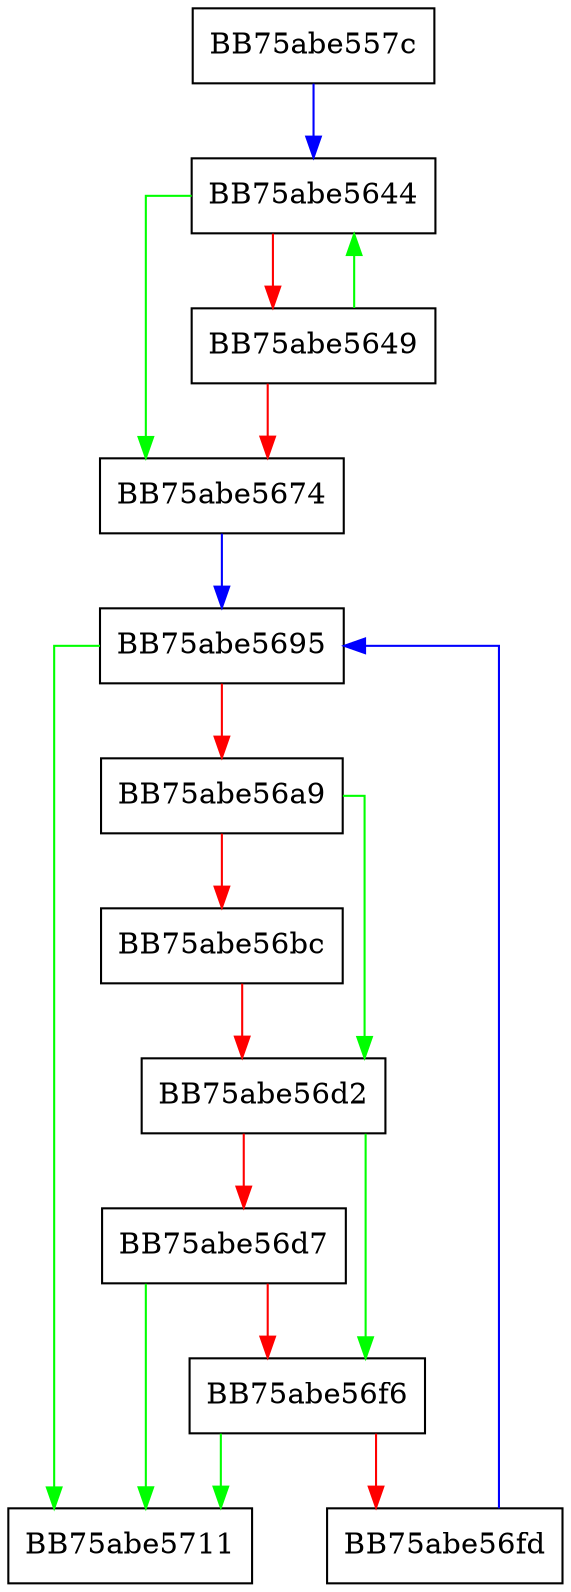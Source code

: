 digraph ZSTD_HcFindBestMatch_noDict_5 {
  node [shape="box"];
  graph [splines=ortho];
  BB75abe557c -> BB75abe5644 [color="blue"];
  BB75abe5644 -> BB75abe5674 [color="green"];
  BB75abe5644 -> BB75abe5649 [color="red"];
  BB75abe5649 -> BB75abe5644 [color="green"];
  BB75abe5649 -> BB75abe5674 [color="red"];
  BB75abe5674 -> BB75abe5695 [color="blue"];
  BB75abe5695 -> BB75abe5711 [color="green"];
  BB75abe5695 -> BB75abe56a9 [color="red"];
  BB75abe56a9 -> BB75abe56d2 [color="green"];
  BB75abe56a9 -> BB75abe56bc [color="red"];
  BB75abe56bc -> BB75abe56d2 [color="red"];
  BB75abe56d2 -> BB75abe56f6 [color="green"];
  BB75abe56d2 -> BB75abe56d7 [color="red"];
  BB75abe56d7 -> BB75abe5711 [color="green"];
  BB75abe56d7 -> BB75abe56f6 [color="red"];
  BB75abe56f6 -> BB75abe5711 [color="green"];
  BB75abe56f6 -> BB75abe56fd [color="red"];
  BB75abe56fd -> BB75abe5695 [color="blue"];
}